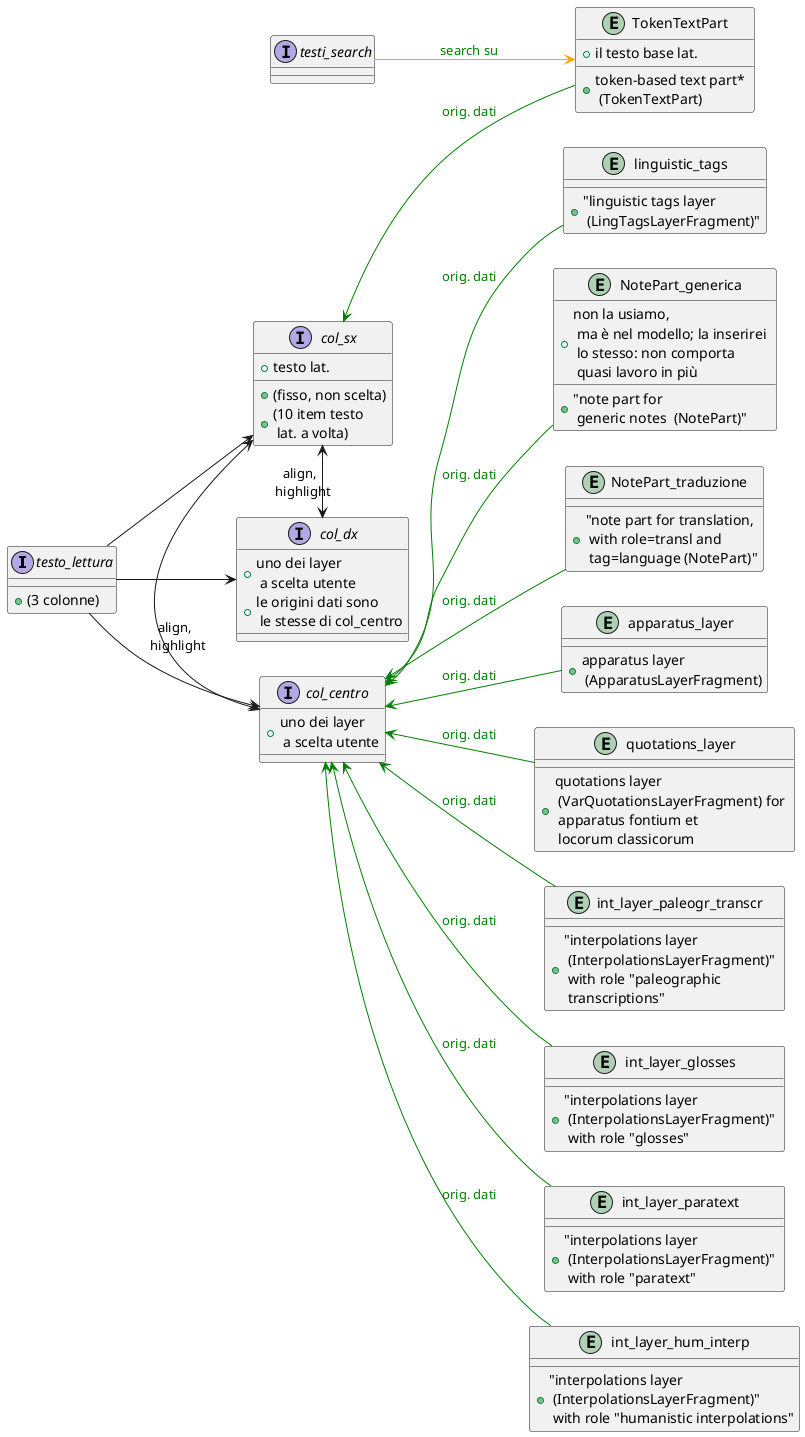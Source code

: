 @startuml

left to right direction

'''''''''''''''''
' TESTO_LETTURA '
'''''''''''''''''

'Ripetuto dall'altro schema (ho spezzato gli schemi perché veniva uno schema troppo grande):
interface testo_lettura {
    + (3 colonne)
}

testo_lettura --> col_sx
testo_lettura --> col_centro
testo_lettura --> col_dx



interface col_sx {
    + testo lat.
    + (fisso, non scelta)
    + (10 item testo \n lat. a volta)
}

entity TokenTextPart {
    + token-based text part* \n (TokenTextPart)
    + il testo base lat.
}
TokenTextPart -up-> col_sx  #text:green;line:green : orig. dati




interface col_centro {
    + uno dei layer \n a scelta utente
}

interface col_dx {
    + uno dei layer \n a scelta utente
    + le origini dati sono \n le stesse di col_centro
}

col_sx <-> col_centro : align, \n highlight
col_sx <->  col_dx : align, \n highlight


''''''''''''''''''''''''''''
' ORIG. DATI: NOTE/TRADUZ. '
''''''''''''''''''''''''''''

entity NotePart_generica {
    + "note part for \n generic notes  (NotePart)"
    + non la usiamo, \n ma è nel modello; la inserirei \n lo stesso: non comporta \n quasi lavoro in più
}
NotePart_generica -up-> col_centro  #text:green;line:green : orig. dati

entity NotePart_traduzione {
    + "note part for translation, \n with role=transl and \n tag=language (NotePart)"
}
NotePart_traduzione -up-> col_centro  #text:green;line:green : orig. dati


'''''''''''''''''''''
' ORIG. DATI: LAYER '
'''''''''''''''''''''
 
entity apparatus_layer {
    + apparatus layer \n (ApparatusLayerFragment)
}
apparatus_layer -up-> col_centro  #text:green;line:green : orig. dati


entity quotations_layer {
    + quotations layer \n (VarQuotationsLayerFragment) for \n apparatus fontium et \n locorum classicorum
}
quotations_layer -up-> col_centro  #text:green;line:green : orig. dati

entity int_layer_paleogr_transcr {
    + "interpolations layer \n (InterpolationsLayerFragment)" \n with role "paleographic \n transcriptions"
}
int_layer_paleogr_transcr -up-> col_centro  #text:green;line:green : orig. dati

entity int_layer_glosses {
    + "interpolations layer \n (InterpolationsLayerFragment)" \n with role "glosses"
}
int_layer_glosses -up-> col_centro  #text:green;line:green : orig. dati

entity int_layer_paratext {
    + "interpolations layer \n (InterpolationsLayerFragment)" \n with role "paratext"
}
int_layer_paratext -up-> col_centro  #text:green;line:green : orig. dati

entity int_layer_hum_interp {
    + "interpolations layer \n (InterpolationsLayerFragment)" \n with role "humanistic interpolations"
}
int_layer_hum_interp -up-> col_centro  #text:green;line:green : orig. dati

entity linguistic_tags {
    + "linguistic tags layer \n (LingTagsLayerFragment)"
}
linguistic_tags -up-> col_centro  #text:green;line:green : orig. dati


''''''''''''''''
' TESTI_SEARCH '
''''''''''''''''

'Ripetuto dall'altro schema (ho spezzato gli schemi perché veniva uno schema troppo grande):
interface testi_search {
}
testi_search --> TokenTextPart #text:green;line:orange : search su


@enduml
